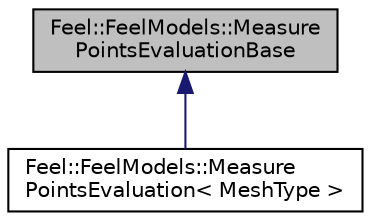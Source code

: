 digraph "Feel::FeelModels::MeasurePointsEvaluationBase"
{
 // LATEX_PDF_SIZE
  edge [fontname="Helvetica",fontsize="10",labelfontname="Helvetica",labelfontsize="10"];
  node [fontname="Helvetica",fontsize="10",shape=record];
  Node1 [label="Feel::FeelModels::Measure\lPointsEvaluationBase",height=0.2,width=0.4,color="black", fillcolor="grey75", style="filled", fontcolor="black",tooltip=" "];
  Node1 -> Node2 [dir="back",color="midnightblue",fontsize="10",style="solid",fontname="Helvetica"];
  Node2 [label="Feel::FeelModels::Measure\lPointsEvaluation\< MeshType \>",height=0.2,width=0.4,color="black", fillcolor="white", style="filled",URL="$classFeel_1_1FeelModels_1_1MeasurePointsEvaluation.html",tooltip=" "];
}
